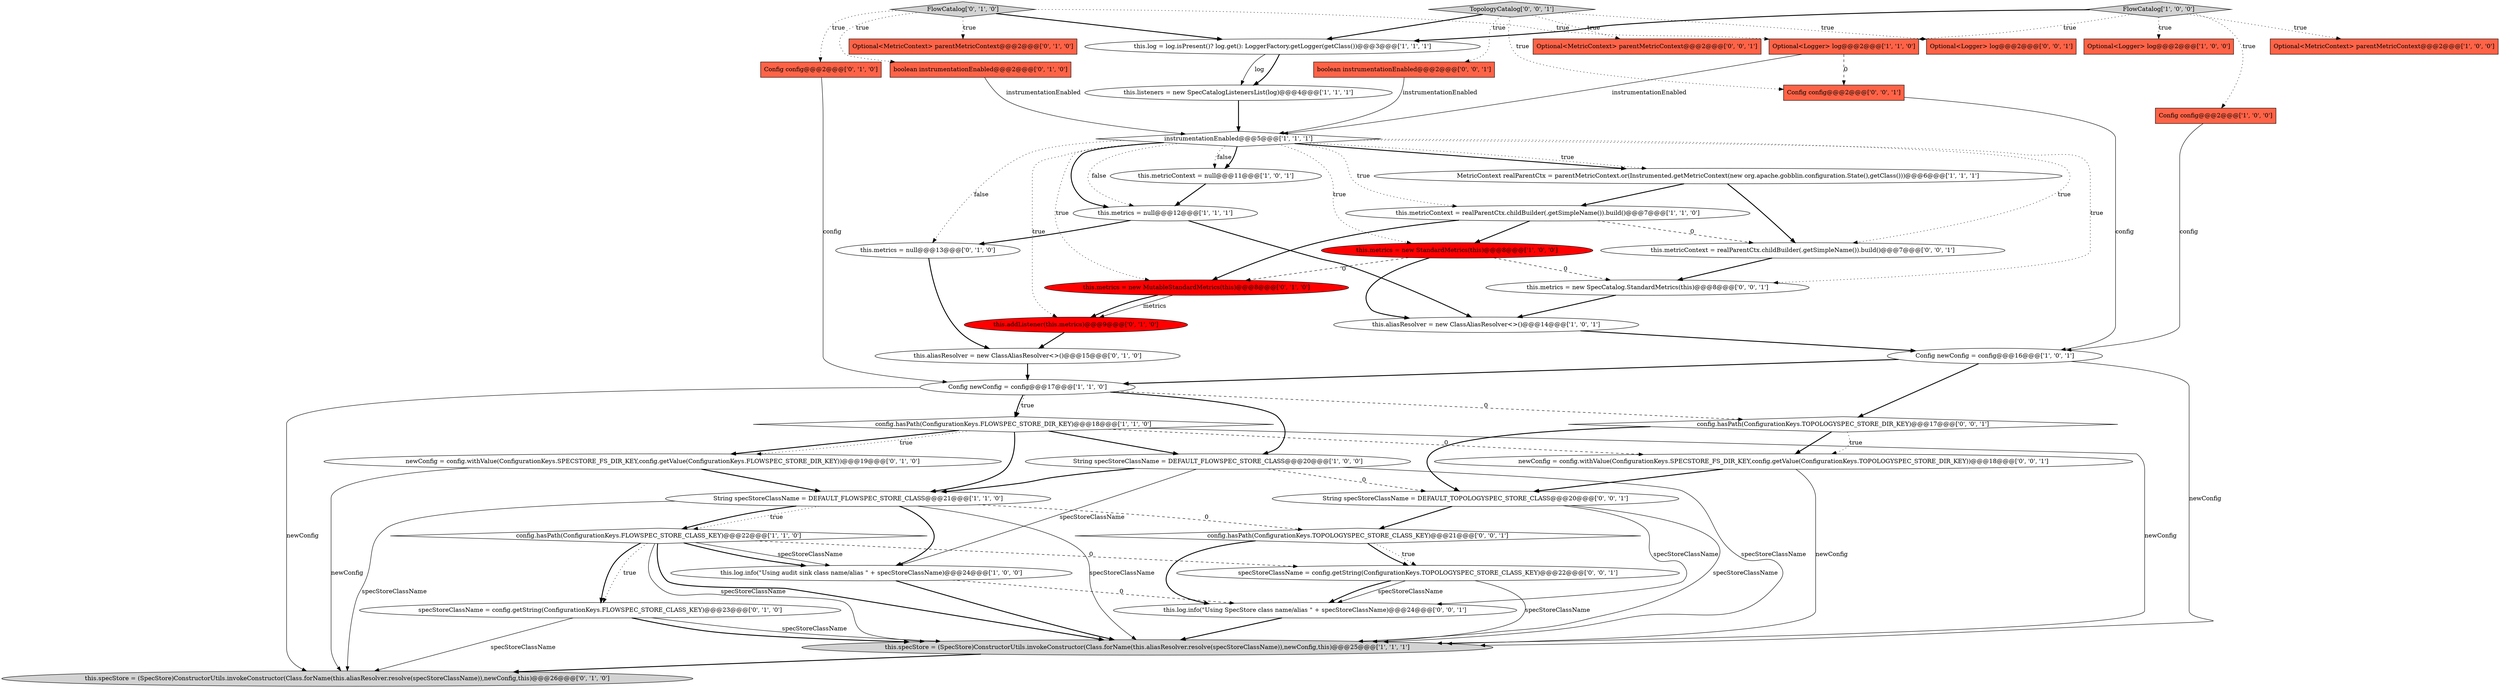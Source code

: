 digraph {
15 [style = filled, label = "this.specStore = (SpecStore)ConstructorUtils.invokeConstructor(Class.forName(this.aliasResolver.resolve(specStoreClassName)),newConfig,this)@@@25@@@['1', '1', '1']", fillcolor = lightgray, shape = ellipse image = "AAA0AAABBB1BBB"];
24 [style = filled, label = "Config config@@@2@@@['0', '1', '0']", fillcolor = tomato, shape = box image = "AAA0AAABBB2BBB"];
44 [style = filled, label = "String specStoreClassName = DEFAULT_TOPOLOGYSPEC_STORE_CLASS@@@20@@@['0', '0', '1']", fillcolor = white, shape = ellipse image = "AAA0AAABBB3BBB"];
26 [style = filled, label = "FlowCatalog['0', '1', '0']", fillcolor = lightgray, shape = diamond image = "AAA0AAABBB2BBB"];
20 [style = filled, label = "String specStoreClassName = DEFAULT_FLOWSPEC_STORE_CLASS@@@21@@@['1', '1', '0']", fillcolor = white, shape = ellipse image = "AAA0AAABBB1BBB"];
32 [style = filled, label = "this.addListener(this.metrics)@@@9@@@['0', '1', '0']", fillcolor = red, shape = ellipse image = "AAA1AAABBB2BBB"];
18 [style = filled, label = "config.hasPath(ConfigurationKeys.FLOWSPEC_STORE_CLASS_KEY)@@@22@@@['1', '1', '0']", fillcolor = white, shape = diamond image = "AAA0AAABBB1BBB"];
8 [style = filled, label = "this.listeners = new SpecCatalogListenersList(log)@@@4@@@['1', '1', '1']", fillcolor = white, shape = ellipse image = "AAA0AAABBB1BBB"];
12 [style = filled, label = "this.metrics = null@@@12@@@['1', '1', '1']", fillcolor = white, shape = ellipse image = "AAA0AAABBB1BBB"];
28 [style = filled, label = "boolean instrumentationEnabled@@@2@@@['0', '1', '0']", fillcolor = tomato, shape = box image = "AAA0AAABBB2BBB"];
4 [style = filled, label = "this.aliasResolver = new ClassAliasResolver<>()@@@14@@@['1', '0', '1']", fillcolor = white, shape = ellipse image = "AAA0AAABBB1BBB"];
2 [style = filled, label = "Config newConfig = config@@@17@@@['1', '1', '0']", fillcolor = white, shape = ellipse image = "AAA0AAABBB1BBB"];
21 [style = filled, label = "instrumentationEnabled@@@5@@@['1', '1', '1']", fillcolor = white, shape = diamond image = "AAA0AAABBB1BBB"];
34 [style = filled, label = "newConfig = config.withValue(ConfigurationKeys.SPECSTORE_FS_DIR_KEY,config.getValue(ConfigurationKeys.TOPOLOGYSPEC_STORE_DIR_KEY))@@@18@@@['0', '0', '1']", fillcolor = white, shape = ellipse image = "AAA0AAABBB3BBB"];
41 [style = filled, label = "config.hasPath(ConfigurationKeys.TOPOLOGYSPEC_STORE_DIR_KEY)@@@17@@@['0', '0', '1']", fillcolor = white, shape = diamond image = "AAA0AAABBB3BBB"];
29 [style = filled, label = "this.metrics = null@@@13@@@['0', '1', '0']", fillcolor = white, shape = ellipse image = "AAA0AAABBB2BBB"];
19 [style = filled, label = "MetricContext realParentCtx = parentMetricContext.or(Instrumented.getMetricContext(new org.apache.gobblin.configuration.State(),getClass()))@@@6@@@['1', '1', '1']", fillcolor = white, shape = ellipse image = "AAA0AAABBB1BBB"];
23 [style = filled, label = "this.aliasResolver = new ClassAliasResolver<>()@@@15@@@['0', '1', '0']", fillcolor = white, shape = ellipse image = "AAA0AAABBB2BBB"];
13 [style = filled, label = "config.hasPath(ConfigurationKeys.FLOWSPEC_STORE_DIR_KEY)@@@18@@@['1', '1', '0']", fillcolor = white, shape = diamond image = "AAA0AAABBB1BBB"];
45 [style = filled, label = "specStoreClassName = config.getString(ConfigurationKeys.TOPOLOGYSPEC_STORE_CLASS_KEY)@@@22@@@['0', '0', '1']", fillcolor = white, shape = ellipse image = "AAA0AAABBB3BBB"];
37 [style = filled, label = "boolean instrumentationEnabled@@@2@@@['0', '0', '1']", fillcolor = tomato, shape = box image = "AAA0AAABBB3BBB"];
30 [style = filled, label = "specStoreClassName = config.getString(ConfigurationKeys.FLOWSPEC_STORE_CLASS_KEY)@@@23@@@['0', '1', '0']", fillcolor = white, shape = ellipse image = "AAA0AAABBB2BBB"];
31 [style = filled, label = "Optional<MetricContext> parentMetricContext@@@2@@@['0', '1', '0']", fillcolor = tomato, shape = box image = "AAA0AAABBB2BBB"];
43 [style = filled, label = "Config config@@@2@@@['0', '0', '1']", fillcolor = tomato, shape = box image = "AAA0AAABBB3BBB"];
14 [style = filled, label = "FlowCatalog['1', '0', '0']", fillcolor = lightgray, shape = diamond image = "AAA0AAABBB1BBB"];
36 [style = filled, label = "this.log.info(\"Using SpecStore class name/alias \" + specStoreClassName)@@@24@@@['0', '0', '1']", fillcolor = white, shape = ellipse image = "AAA0AAABBB3BBB"];
35 [style = filled, label = "Optional<MetricContext> parentMetricContext@@@2@@@['0', '0', '1']", fillcolor = tomato, shape = box image = "AAA0AAABBB3BBB"];
38 [style = filled, label = "config.hasPath(ConfigurationKeys.TOPOLOGYSPEC_STORE_CLASS_KEY)@@@21@@@['0', '0', '1']", fillcolor = white, shape = diamond image = "AAA0AAABBB3BBB"];
40 [style = filled, label = "TopologyCatalog['0', '0', '1']", fillcolor = lightgray, shape = diamond image = "AAA0AAABBB3BBB"];
0 [style = filled, label = "this.metricContext = realParentCtx.childBuilder(.getSimpleName()).build()@@@7@@@['1', '1', '0']", fillcolor = white, shape = ellipse image = "AAA0AAABBB1BBB"];
7 [style = filled, label = "this.metrics = new StandardMetrics(this)@@@8@@@['1', '0', '0']", fillcolor = red, shape = ellipse image = "AAA1AAABBB1BBB"];
17 [style = filled, label = "this.log.info(\"Using audit sink class name/alias \" + specStoreClassName)@@@24@@@['1', '0', '0']", fillcolor = white, shape = ellipse image = "AAA0AAABBB1BBB"];
39 [style = filled, label = "Optional<Logger> log@@@2@@@['0', '0', '1']", fillcolor = tomato, shape = box image = "AAA0AAABBB3BBB"];
42 [style = filled, label = "this.metrics = new SpecCatalog.StandardMetrics(this)@@@8@@@['0', '0', '1']", fillcolor = white, shape = ellipse image = "AAA0AAABBB3BBB"];
3 [style = filled, label = "Optional<Logger> log@@@2@@@['1', '0', '0']", fillcolor = tomato, shape = box image = "AAA0AAABBB1BBB"];
27 [style = filled, label = "this.specStore = (SpecStore)ConstructorUtils.invokeConstructor(Class.forName(this.aliasResolver.resolve(specStoreClassName)),newConfig,this)@@@26@@@['0', '1', '0']", fillcolor = lightgray, shape = ellipse image = "AAA0AAABBB2BBB"];
5 [style = filled, label = "this.metricContext = null@@@11@@@['1', '0', '1']", fillcolor = white, shape = ellipse image = "AAA0AAABBB1BBB"];
1 [style = filled, label = "Config config@@@2@@@['1', '0', '0']", fillcolor = tomato, shape = box image = "AAA0AAABBB1BBB"];
25 [style = filled, label = "this.metrics = new MutableStandardMetrics(this)@@@8@@@['0', '1', '0']", fillcolor = red, shape = ellipse image = "AAA1AAABBB2BBB"];
33 [style = filled, label = "this.metricContext = realParentCtx.childBuilder(.getSimpleName()).build()@@@7@@@['0', '0', '1']", fillcolor = white, shape = ellipse image = "AAA0AAABBB3BBB"];
6 [style = filled, label = "Config newConfig = config@@@16@@@['1', '0', '1']", fillcolor = white, shape = ellipse image = "AAA0AAABBB1BBB"];
9 [style = filled, label = "String specStoreClassName = DEFAULT_FLOWSPEC_STORE_CLASS@@@20@@@['1', '0', '0']", fillcolor = white, shape = ellipse image = "AAA0AAABBB1BBB"];
16 [style = filled, label = "Optional<Logger> log@@@2@@@['1', '1', '0']", fillcolor = tomato, shape = box image = "AAA0AAABBB1BBB"];
10 [style = filled, label = "Optional<MetricContext> parentMetricContext@@@2@@@['1', '0', '0']", fillcolor = tomato, shape = box image = "AAA0AAABBB1BBB"];
22 [style = filled, label = "newConfig = config.withValue(ConfigurationKeys.SPECSTORE_FS_DIR_KEY,config.getValue(ConfigurationKeys.FLOWSPEC_STORE_DIR_KEY))@@@19@@@['0', '1', '0']", fillcolor = white, shape = ellipse image = "AAA0AAABBB2BBB"];
11 [style = filled, label = "this.log = log.isPresent()? log.get(): LoggerFactory.getLogger(getClass())@@@3@@@['1', '1', '1']", fillcolor = white, shape = ellipse image = "AAA0AAABBB1BBB"];
40->39 [style = dotted, label="true"];
18->30 [style = dotted, label="true"];
32->23 [style = bold, label=""];
37->21 [style = solid, label="instrumentationEnabled"];
21->29 [style = dotted, label="false"];
43->6 [style = solid, label="config"];
18->30 [style = bold, label=""];
28->21 [style = solid, label="instrumentationEnabled"];
40->37 [style = dotted, label="true"];
40->43 [style = dotted, label="true"];
26->11 [style = bold, label=""];
7->42 [style = dashed, label="0"];
11->8 [style = solid, label="log"];
40->11 [style = bold, label=""];
20->38 [style = dashed, label="0"];
16->21 [style = solid, label="instrumentationEnabled"];
20->27 [style = solid, label="specStoreClassName"];
0->25 [style = bold, label=""];
33->42 [style = bold, label=""];
26->28 [style = dotted, label="true"];
21->7 [style = dotted, label="true"];
26->24 [style = dotted, label="true"];
6->41 [style = bold, label=""];
18->15 [style = solid, label="specStoreClassName"];
20->18 [style = dotted, label="true"];
14->3 [style = dotted, label="true"];
7->25 [style = dashed, label="0"];
26->16 [style = dotted, label="true"];
2->41 [style = dashed, label="0"];
13->22 [style = bold, label=""];
17->36 [style = dashed, label="0"];
45->36 [style = solid, label="specStoreClassName"];
14->11 [style = bold, label=""];
24->2 [style = solid, label="config"];
18->17 [style = solid, label="specStoreClassName"];
21->42 [style = dotted, label="true"];
21->19 [style = bold, label=""];
9->15 [style = solid, label="specStoreClassName"];
21->0 [style = dotted, label="true"];
44->36 [style = solid, label="specStoreClassName"];
18->15 [style = bold, label=""];
38->45 [style = bold, label=""];
30->27 [style = solid, label="specStoreClassName"];
21->32 [style = dotted, label="true"];
2->9 [style = bold, label=""];
29->23 [style = bold, label=""];
18->45 [style = dashed, label="0"];
30->15 [style = solid, label="specStoreClassName"];
16->43 [style = dashed, label="0"];
44->38 [style = bold, label=""];
40->35 [style = dotted, label="true"];
0->7 [style = bold, label=""];
6->2 [style = bold, label=""];
21->33 [style = dotted, label="true"];
20->18 [style = bold, label=""];
12->29 [style = bold, label=""];
13->22 [style = dotted, label="true"];
22->20 [style = bold, label=""];
0->33 [style = dashed, label="0"];
17->15 [style = bold, label=""];
11->8 [style = bold, label=""];
14->1 [style = dotted, label="true"];
20->15 [style = solid, label="specStoreClassName"];
30->15 [style = bold, label=""];
19->33 [style = bold, label=""];
6->15 [style = solid, label="newConfig"];
13->15 [style = solid, label="newConfig"];
45->36 [style = bold, label=""];
9->20 [style = bold, label=""];
2->27 [style = solid, label="newConfig"];
21->5 [style = dotted, label="false"];
7->4 [style = bold, label=""];
34->15 [style = solid, label="newConfig"];
45->15 [style = solid, label="specStoreClassName"];
22->27 [style = solid, label="newConfig"];
19->0 [style = bold, label=""];
21->12 [style = bold, label=""];
14->16 [style = dotted, label="true"];
42->4 [style = bold, label=""];
21->5 [style = bold, label=""];
21->25 [style = dotted, label="true"];
1->6 [style = solid, label="config"];
26->31 [style = dotted, label="true"];
41->34 [style = dotted, label="true"];
9->44 [style = dashed, label="0"];
25->32 [style = solid, label="metrics"];
34->44 [style = bold, label=""];
13->9 [style = bold, label=""];
23->2 [style = bold, label=""];
38->45 [style = dotted, label="true"];
13->34 [style = dashed, label="0"];
41->34 [style = bold, label=""];
9->17 [style = solid, label="specStoreClassName"];
20->17 [style = bold, label=""];
4->6 [style = bold, label=""];
36->15 [style = bold, label=""];
25->32 [style = bold, label=""];
18->17 [style = bold, label=""];
38->36 [style = bold, label=""];
14->10 [style = dotted, label="true"];
2->13 [style = bold, label=""];
12->4 [style = bold, label=""];
5->12 [style = bold, label=""];
21->19 [style = dotted, label="true"];
8->21 [style = bold, label=""];
21->12 [style = dotted, label="false"];
15->27 [style = bold, label=""];
41->44 [style = bold, label=""];
2->13 [style = dotted, label="true"];
44->15 [style = solid, label="specStoreClassName"];
13->20 [style = bold, label=""];
}
